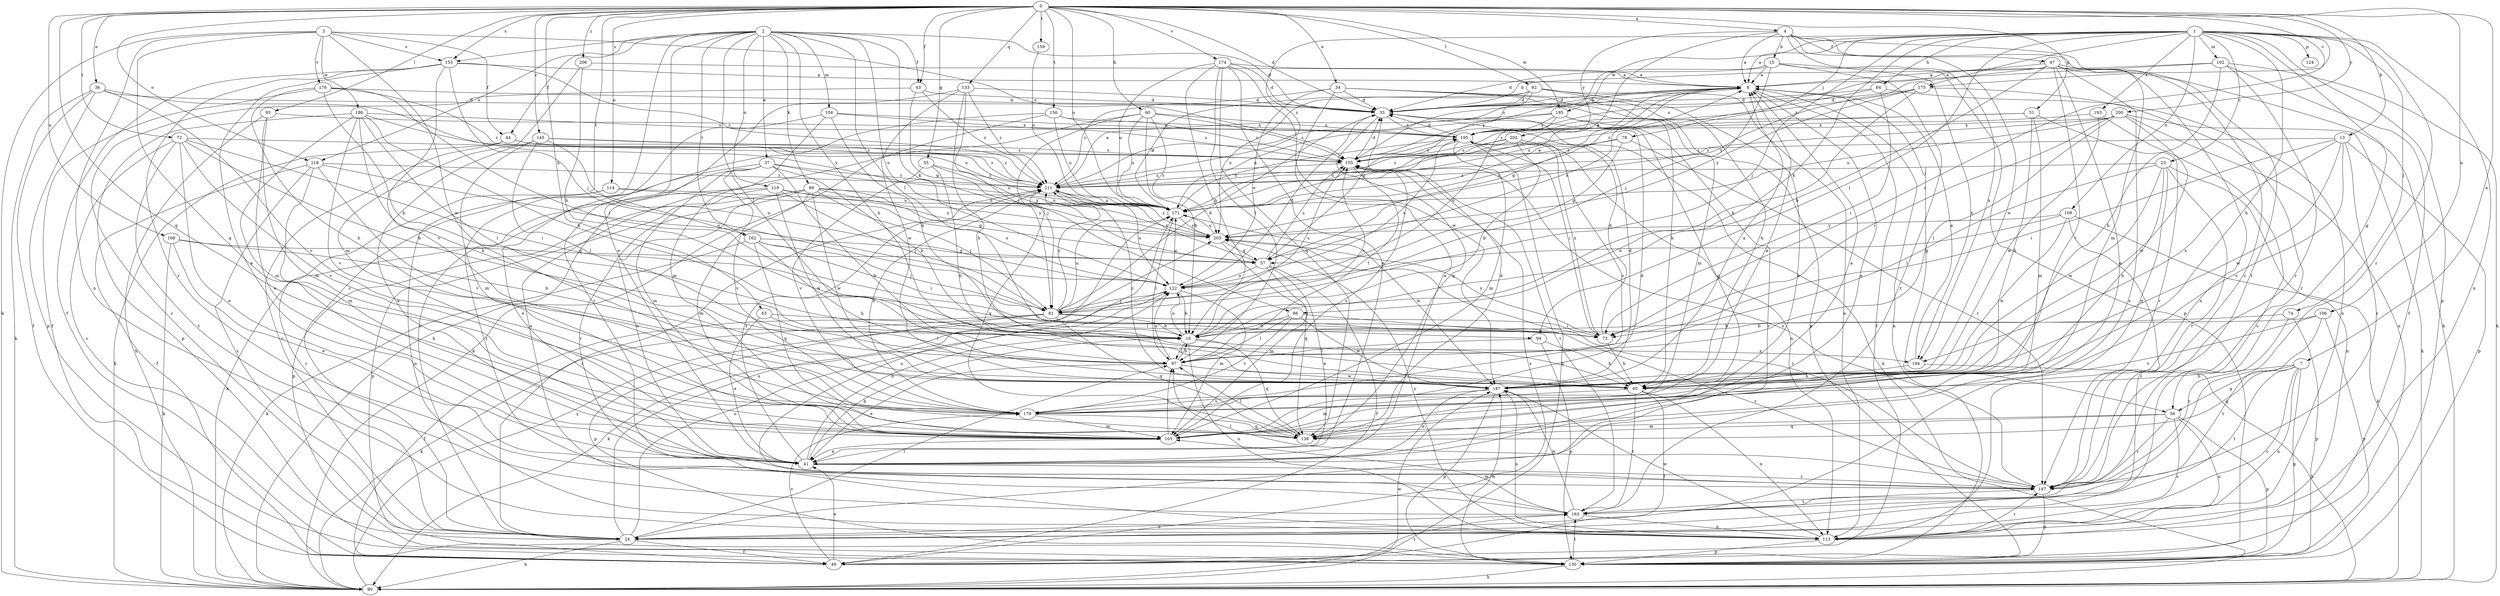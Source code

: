 strict digraph  {
0;
1;
2;
3;
4;
7;
8;
13;
15;
16;
23;
24;
33;
34;
36;
37;
41;
43;
44;
47;
49;
51;
55;
56;
57;
60;
63;
64;
65;
72;
73;
74;
78;
81;
86;
89;
90;
92;
93;
94;
97;
102;
104;
105;
106;
109;
113;
114;
118;
119;
122;
124;
130;
133;
138;
145;
147;
153;
155;
156;
159;
162;
163;
168;
171;
174;
175;
176;
179;
185;
186;
187;
193;
194;
195;
200;
202;
203;
206;
211;
0 -> 4  [label=a];
0 -> 7  [label=a];
0 -> 13  [label=b];
0 -> 33  [label=d];
0 -> 34  [label=e];
0 -> 36  [label=e];
0 -> 43  [label=f];
0 -> 51  [label=g];
0 -> 55  [label=g];
0 -> 60  [label=h];
0 -> 63  [label=h];
0 -> 72  [label=i];
0 -> 92  [label=l];
0 -> 93  [label=l];
0 -> 106  [label=n];
0 -> 114  [label=o];
0 -> 118  [label=o];
0 -> 133  [label=q];
0 -> 138  [label=q];
0 -> 145  [label=r];
0 -> 153  [label=s];
0 -> 156  [label=t];
0 -> 159  [label=t];
0 -> 162  [label=t];
0 -> 168  [label=u];
0 -> 171  [label=u];
0 -> 174  [label=v];
0 -> 175  [label=v];
0 -> 185  [label=w];
0 -> 200  [label=y];
0 -> 206  [label=z];
1 -> 8  [label=a];
1 -> 23  [label=c];
1 -> 56  [label=g];
1 -> 64  [label=h];
1 -> 65  [label=h];
1 -> 73  [label=i];
1 -> 74  [label=j];
1 -> 78  [label=j];
1 -> 81  [label=j];
1 -> 86  [label=k];
1 -> 94  [label=l];
1 -> 102  [label=m];
1 -> 109  [label=n];
1 -> 113  [label=n];
1 -> 124  [label=p];
1 -> 130  [label=p];
1 -> 147  [label=r];
1 -> 175  [label=v];
1 -> 185  [label=w];
1 -> 193  [label=x];
1 -> 211  [label=z];
2 -> 24  [label=c];
2 -> 33  [label=d];
2 -> 37  [label=e];
2 -> 41  [label=e];
2 -> 43  [label=f];
2 -> 44  [label=f];
2 -> 65  [label=h];
2 -> 86  [label=k];
2 -> 89  [label=k];
2 -> 94  [label=l];
2 -> 97  [label=l];
2 -> 104  [label=m];
2 -> 118  [label=o];
2 -> 119  [label=o];
2 -> 122  [label=o];
2 -> 153  [label=s];
2 -> 162  [label=t];
3 -> 44  [label=f];
3 -> 90  [label=k];
3 -> 113  [label=n];
3 -> 138  [label=q];
3 -> 153  [label=s];
3 -> 155  [label=s];
3 -> 176  [label=v];
3 -> 186  [label=w];
3 -> 187  [label=w];
4 -> 8  [label=a];
4 -> 15  [label=b];
4 -> 47  [label=f];
4 -> 105  [label=m];
4 -> 163  [label=t];
4 -> 171  [label=u];
4 -> 187  [label=w];
4 -> 194  [label=x];
4 -> 202  [label=y];
7 -> 24  [label=c];
7 -> 56  [label=g];
7 -> 65  [label=h];
7 -> 113  [label=n];
7 -> 130  [label=p];
7 -> 138  [label=q];
7 -> 163  [label=t];
8 -> 33  [label=d];
8 -> 41  [label=e];
8 -> 49  [label=f];
8 -> 56  [label=g];
8 -> 57  [label=g];
8 -> 155  [label=s];
8 -> 171  [label=u];
13 -> 73  [label=i];
13 -> 130  [label=p];
13 -> 147  [label=r];
13 -> 155  [label=s];
13 -> 179  [label=v];
13 -> 187  [label=w];
13 -> 194  [label=x];
15 -> 8  [label=a];
15 -> 33  [label=d];
15 -> 81  [label=j];
15 -> 130  [label=p];
15 -> 155  [label=s];
15 -> 163  [label=t];
15 -> 194  [label=x];
16 -> 97  [label=l];
16 -> 113  [label=n];
16 -> 122  [label=o];
16 -> 138  [label=q];
16 -> 155  [label=s];
16 -> 194  [label=x];
23 -> 65  [label=h];
23 -> 97  [label=l];
23 -> 113  [label=n];
23 -> 138  [label=q];
23 -> 147  [label=r];
23 -> 187  [label=w];
23 -> 211  [label=z];
24 -> 49  [label=f];
24 -> 90  [label=k];
24 -> 97  [label=l];
24 -> 122  [label=o];
24 -> 171  [label=u];
24 -> 211  [label=z];
33 -> 8  [label=a];
33 -> 138  [label=q];
33 -> 195  [label=x];
34 -> 33  [label=d];
34 -> 41  [label=e];
34 -> 65  [label=h];
34 -> 105  [label=m];
34 -> 122  [label=o];
34 -> 130  [label=p];
34 -> 211  [label=z];
36 -> 33  [label=d];
36 -> 49  [label=f];
36 -> 90  [label=k];
36 -> 130  [label=p];
36 -> 179  [label=v];
36 -> 203  [label=y];
37 -> 16  [label=b];
37 -> 41  [label=e];
37 -> 65  [label=h];
37 -> 105  [label=m];
37 -> 163  [label=t];
37 -> 171  [label=u];
37 -> 179  [label=v];
37 -> 211  [label=z];
41 -> 16  [label=b];
41 -> 122  [label=o];
41 -> 147  [label=r];
41 -> 211  [label=z];
43 -> 24  [label=c];
43 -> 33  [label=d];
43 -> 57  [label=g];
43 -> 211  [label=z];
44 -> 24  [label=c];
44 -> 90  [label=k];
44 -> 155  [label=s];
44 -> 211  [label=z];
47 -> 8  [label=a];
47 -> 16  [label=b];
47 -> 24  [label=c];
47 -> 33  [label=d];
47 -> 41  [label=e];
47 -> 90  [label=k];
47 -> 113  [label=n];
47 -> 147  [label=r];
47 -> 179  [label=v];
47 -> 203  [label=y];
49 -> 8  [label=a];
49 -> 41  [label=e];
49 -> 155  [label=s];
49 -> 163  [label=t];
49 -> 179  [label=v];
51 -> 65  [label=h];
51 -> 105  [label=m];
51 -> 147  [label=r];
51 -> 155  [label=s];
51 -> 195  [label=x];
55 -> 65  [label=h];
55 -> 179  [label=v];
55 -> 203  [label=y];
55 -> 211  [label=z];
56 -> 24  [label=c];
56 -> 105  [label=m];
56 -> 113  [label=n];
56 -> 130  [label=p];
56 -> 138  [label=q];
56 -> 147  [label=r];
57 -> 8  [label=a];
57 -> 41  [label=e];
57 -> 49  [label=f];
57 -> 105  [label=m];
57 -> 122  [label=o];
57 -> 155  [label=s];
57 -> 211  [label=z];
60 -> 16  [label=b];
60 -> 81  [label=j];
60 -> 90  [label=k];
60 -> 155  [label=s];
60 -> 171  [label=u];
60 -> 195  [label=x];
60 -> 203  [label=y];
63 -> 41  [label=e];
63 -> 73  [label=i];
63 -> 97  [label=l];
64 -> 33  [label=d];
64 -> 73  [label=i];
64 -> 113  [label=n];
64 -> 211  [label=z];
65 -> 49  [label=f];
65 -> 105  [label=m];
65 -> 113  [label=n];
65 -> 163  [label=t];
72 -> 16  [label=b];
72 -> 24  [label=c];
72 -> 41  [label=e];
72 -> 73  [label=i];
72 -> 155  [label=s];
72 -> 163  [label=t];
72 -> 179  [label=v];
73 -> 33  [label=d];
73 -> 65  [label=h];
73 -> 195  [label=x];
73 -> 203  [label=y];
74 -> 16  [label=b];
74 -> 130  [label=p];
74 -> 147  [label=r];
78 -> 57  [label=g];
78 -> 147  [label=r];
78 -> 155  [label=s];
78 -> 171  [label=u];
81 -> 16  [label=b];
81 -> 33  [label=d];
81 -> 49  [label=f];
81 -> 73  [label=i];
81 -> 90  [label=k];
81 -> 130  [label=p];
81 -> 138  [label=q];
81 -> 155  [label=s];
81 -> 171  [label=u];
81 -> 211  [label=z];
86 -> 16  [label=b];
86 -> 97  [label=l];
86 -> 147  [label=r];
86 -> 179  [label=v];
86 -> 187  [label=w];
89 -> 41  [label=e];
89 -> 57  [label=g];
89 -> 81  [label=j];
89 -> 105  [label=m];
89 -> 130  [label=p];
89 -> 147  [label=r];
89 -> 171  [label=u];
89 -> 187  [label=w];
89 -> 203  [label=y];
90 -> 187  [label=w];
90 -> 203  [label=y];
92 -> 33  [label=d];
92 -> 41  [label=e];
92 -> 57  [label=g];
92 -> 65  [label=h];
92 -> 113  [label=n];
92 -> 171  [label=u];
92 -> 203  [label=y];
93 -> 41  [label=e];
93 -> 90  [label=k];
93 -> 105  [label=m];
93 -> 195  [label=x];
94 -> 65  [label=h];
94 -> 97  [label=l];
94 -> 130  [label=p];
97 -> 16  [label=b];
97 -> 41  [label=e];
97 -> 122  [label=o];
97 -> 187  [label=w];
102 -> 8  [label=a];
102 -> 49  [label=f];
102 -> 65  [label=h];
102 -> 90  [label=k];
102 -> 147  [label=r];
102 -> 155  [label=s];
104 -> 16  [label=b];
104 -> 105  [label=m];
104 -> 147  [label=r];
104 -> 155  [label=s];
104 -> 195  [label=x];
105 -> 33  [label=d];
105 -> 41  [label=e];
105 -> 97  [label=l];
105 -> 155  [label=s];
106 -> 16  [label=b];
106 -> 130  [label=p];
106 -> 163  [label=t];
106 -> 179  [label=v];
109 -> 24  [label=c];
109 -> 90  [label=k];
109 -> 122  [label=o];
109 -> 187  [label=w];
109 -> 203  [label=y];
113 -> 130  [label=p];
113 -> 147  [label=r];
113 -> 187  [label=w];
113 -> 203  [label=y];
114 -> 24  [label=c];
114 -> 113  [label=n];
114 -> 122  [label=o];
114 -> 171  [label=u];
118 -> 24  [label=c];
118 -> 49  [label=f];
118 -> 105  [label=m];
118 -> 122  [label=o];
118 -> 179  [label=v];
118 -> 211  [label=z];
119 -> 81  [label=j];
119 -> 90  [label=k];
119 -> 130  [label=p];
119 -> 171  [label=u];
119 -> 187  [label=w];
119 -> 203  [label=y];
122 -> 16  [label=b];
122 -> 33  [label=d];
122 -> 81  [label=j];
122 -> 90  [label=k];
122 -> 105  [label=m];
122 -> 171  [label=u];
122 -> 195  [label=x];
130 -> 90  [label=k];
130 -> 163  [label=t];
130 -> 187  [label=w];
133 -> 33  [label=d];
133 -> 65  [label=h];
133 -> 81  [label=j];
133 -> 90  [label=k];
133 -> 187  [label=w];
133 -> 211  [label=z];
138 -> 8  [label=a];
138 -> 33  [label=d];
138 -> 97  [label=l];
145 -> 41  [label=e];
145 -> 97  [label=l];
145 -> 105  [label=m];
145 -> 122  [label=o];
145 -> 155  [label=s];
145 -> 211  [label=z];
147 -> 97  [label=l];
147 -> 130  [label=p];
147 -> 155  [label=s];
147 -> 163  [label=t];
153 -> 8  [label=a];
153 -> 41  [label=e];
153 -> 49  [label=f];
153 -> 81  [label=j];
153 -> 147  [label=r];
153 -> 179  [label=v];
153 -> 211  [label=z];
155 -> 33  [label=d];
155 -> 97  [label=l];
155 -> 163  [label=t];
155 -> 211  [label=z];
156 -> 24  [label=c];
156 -> 113  [label=n];
156 -> 155  [label=s];
156 -> 171  [label=u];
156 -> 195  [label=x];
159 -> 171  [label=u];
162 -> 57  [label=g];
162 -> 65  [label=h];
162 -> 73  [label=i];
162 -> 81  [label=j];
162 -> 90  [label=k];
162 -> 138  [label=q];
163 -> 24  [label=c];
163 -> 105  [label=m];
163 -> 113  [label=n];
163 -> 171  [label=u];
163 -> 187  [label=w];
168 -> 16  [label=b];
168 -> 41  [label=e];
168 -> 57  [label=g];
168 -> 90  [label=k];
171 -> 8  [label=a];
171 -> 97  [label=l];
171 -> 187  [label=w];
171 -> 195  [label=x];
171 -> 203  [label=y];
174 -> 8  [label=a];
174 -> 16  [label=b];
174 -> 33  [label=d];
174 -> 41  [label=e];
174 -> 97  [label=l];
174 -> 138  [label=q];
174 -> 171  [label=u];
174 -> 187  [label=w];
175 -> 16  [label=b];
175 -> 33  [label=d];
175 -> 147  [label=r];
175 -> 195  [label=x];
175 -> 203  [label=y];
176 -> 16  [label=b];
176 -> 33  [label=d];
176 -> 49  [label=f];
176 -> 65  [label=h];
176 -> 73  [label=i];
176 -> 211  [label=z];
179 -> 8  [label=a];
179 -> 105  [label=m];
179 -> 138  [label=q];
179 -> 211  [label=z];
185 -> 24  [label=c];
185 -> 122  [label=o];
185 -> 138  [label=q];
185 -> 171  [label=u];
185 -> 195  [label=x];
185 -> 211  [label=z];
186 -> 16  [label=b];
186 -> 65  [label=h];
186 -> 97  [label=l];
186 -> 105  [label=m];
186 -> 130  [label=p];
186 -> 171  [label=u];
186 -> 179  [label=v];
186 -> 195  [label=x];
187 -> 8  [label=a];
187 -> 33  [label=d];
187 -> 41  [label=e];
187 -> 113  [label=n];
187 -> 130  [label=p];
187 -> 179  [label=v];
187 -> 211  [label=z];
193 -> 24  [label=c];
193 -> 187  [label=w];
193 -> 195  [label=x];
194 -> 8  [label=a];
194 -> 65  [label=h];
194 -> 90  [label=k];
195 -> 33  [label=d];
195 -> 73  [label=i];
195 -> 90  [label=k];
195 -> 105  [label=m];
195 -> 113  [label=n];
195 -> 155  [label=s];
200 -> 73  [label=i];
200 -> 90  [label=k];
200 -> 97  [label=l];
200 -> 113  [label=n];
200 -> 171  [label=u];
200 -> 187  [label=w];
200 -> 195  [label=x];
200 -> 211  [label=z];
202 -> 16  [label=b];
202 -> 90  [label=k];
202 -> 155  [label=s];
202 -> 171  [label=u];
202 -> 179  [label=v];
202 -> 211  [label=z];
203 -> 57  [label=g];
203 -> 138  [label=q];
203 -> 147  [label=r];
203 -> 171  [label=u];
203 -> 211  [label=z];
206 -> 8  [label=a];
206 -> 16  [label=b];
206 -> 105  [label=m];
211 -> 8  [label=a];
211 -> 122  [label=o];
211 -> 138  [label=q];
211 -> 171  [label=u];
}
